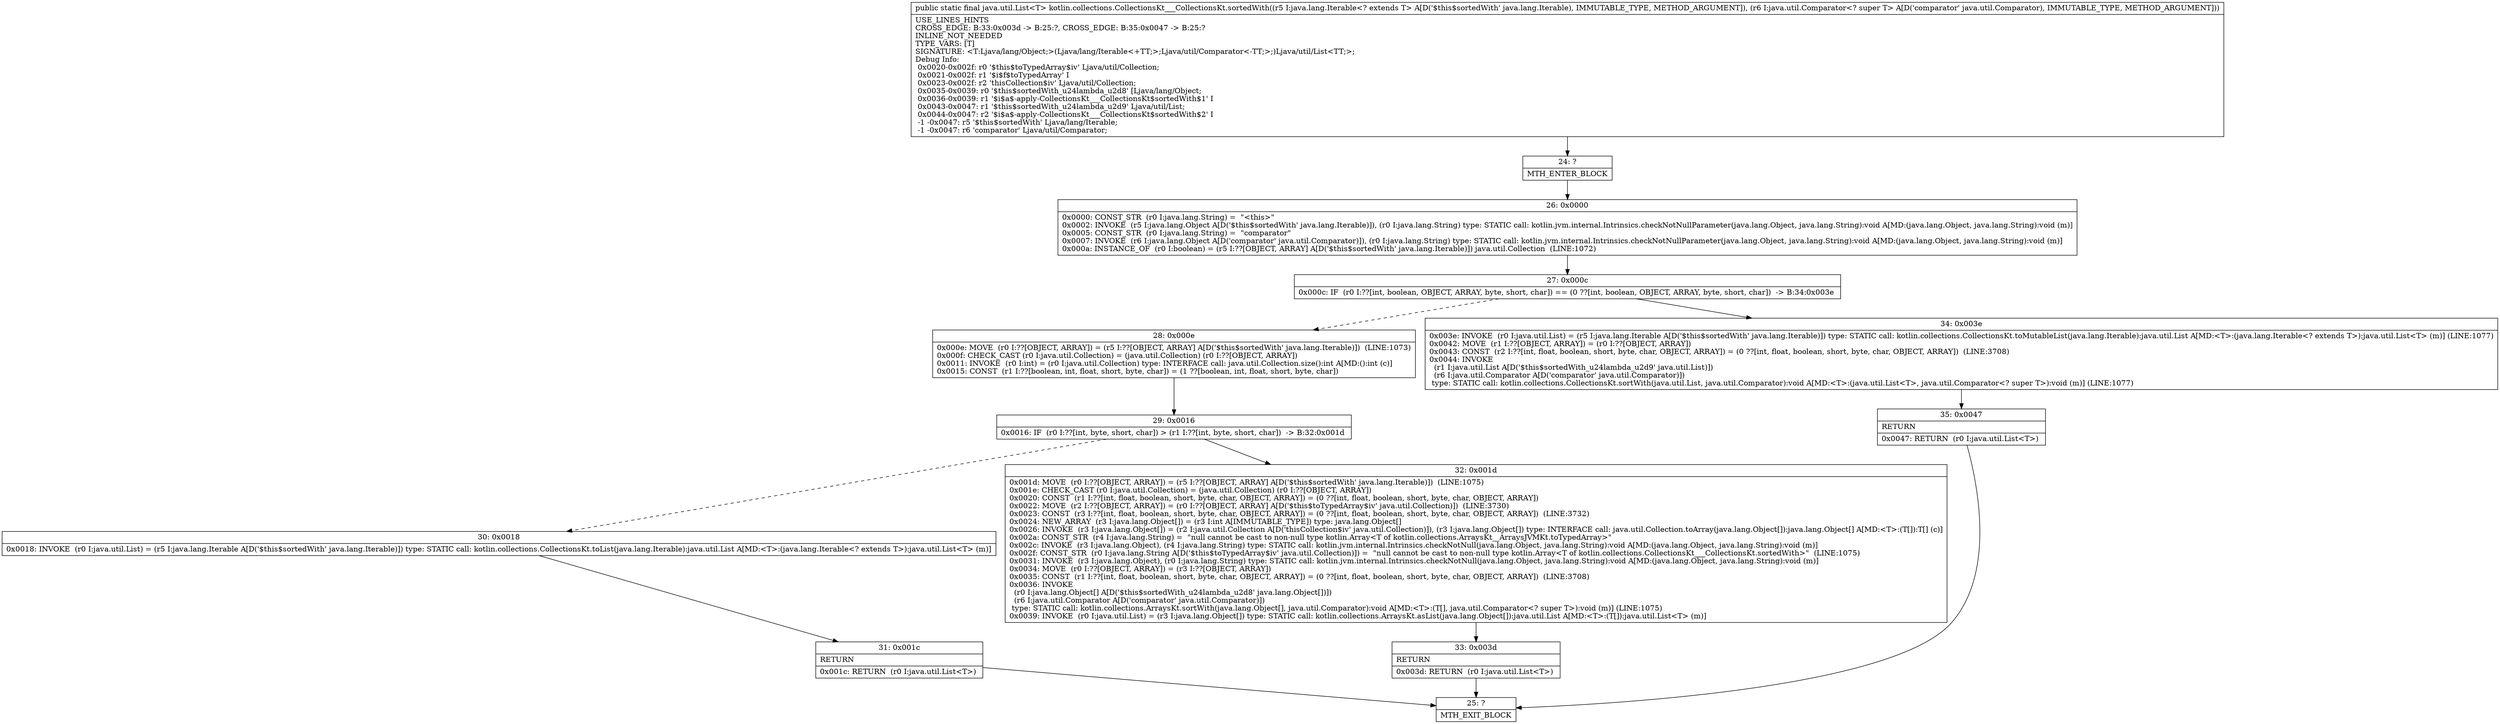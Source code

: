 digraph "CFG forkotlin.collections.CollectionsKt___CollectionsKt.sortedWith(Ljava\/lang\/Iterable;Ljava\/util\/Comparator;)Ljava\/util\/List;" {
Node_24 [shape=record,label="{24\:\ ?|MTH_ENTER_BLOCK\l}"];
Node_26 [shape=record,label="{26\:\ 0x0000|0x0000: CONST_STR  (r0 I:java.lang.String) =  \"\<this\>\" \l0x0002: INVOKE  (r5 I:java.lang.Object A[D('$this$sortedWith' java.lang.Iterable)]), (r0 I:java.lang.String) type: STATIC call: kotlin.jvm.internal.Intrinsics.checkNotNullParameter(java.lang.Object, java.lang.String):void A[MD:(java.lang.Object, java.lang.String):void (m)]\l0x0005: CONST_STR  (r0 I:java.lang.String) =  \"comparator\" \l0x0007: INVOKE  (r6 I:java.lang.Object A[D('comparator' java.util.Comparator)]), (r0 I:java.lang.String) type: STATIC call: kotlin.jvm.internal.Intrinsics.checkNotNullParameter(java.lang.Object, java.lang.String):void A[MD:(java.lang.Object, java.lang.String):void (m)]\l0x000a: INSTANCE_OF  (r0 I:boolean) = (r5 I:??[OBJECT, ARRAY] A[D('$this$sortedWith' java.lang.Iterable)]) java.util.Collection  (LINE:1072)\l}"];
Node_27 [shape=record,label="{27\:\ 0x000c|0x000c: IF  (r0 I:??[int, boolean, OBJECT, ARRAY, byte, short, char]) == (0 ??[int, boolean, OBJECT, ARRAY, byte, short, char])  \-\> B:34:0x003e \l}"];
Node_28 [shape=record,label="{28\:\ 0x000e|0x000e: MOVE  (r0 I:??[OBJECT, ARRAY]) = (r5 I:??[OBJECT, ARRAY] A[D('$this$sortedWith' java.lang.Iterable)])  (LINE:1073)\l0x000f: CHECK_CAST (r0 I:java.util.Collection) = (java.util.Collection) (r0 I:??[OBJECT, ARRAY]) \l0x0011: INVOKE  (r0 I:int) = (r0 I:java.util.Collection) type: INTERFACE call: java.util.Collection.size():int A[MD:():int (c)]\l0x0015: CONST  (r1 I:??[boolean, int, float, short, byte, char]) = (1 ??[boolean, int, float, short, byte, char]) \l}"];
Node_29 [shape=record,label="{29\:\ 0x0016|0x0016: IF  (r0 I:??[int, byte, short, char]) \> (r1 I:??[int, byte, short, char])  \-\> B:32:0x001d \l}"];
Node_30 [shape=record,label="{30\:\ 0x0018|0x0018: INVOKE  (r0 I:java.util.List) = (r5 I:java.lang.Iterable A[D('$this$sortedWith' java.lang.Iterable)]) type: STATIC call: kotlin.collections.CollectionsKt.toList(java.lang.Iterable):java.util.List A[MD:\<T\>:(java.lang.Iterable\<? extends T\>):java.util.List\<T\> (m)]\l}"];
Node_31 [shape=record,label="{31\:\ 0x001c|RETURN\l|0x001c: RETURN  (r0 I:java.util.List\<T\>) \l}"];
Node_25 [shape=record,label="{25\:\ ?|MTH_EXIT_BLOCK\l}"];
Node_32 [shape=record,label="{32\:\ 0x001d|0x001d: MOVE  (r0 I:??[OBJECT, ARRAY]) = (r5 I:??[OBJECT, ARRAY] A[D('$this$sortedWith' java.lang.Iterable)])  (LINE:1075)\l0x001e: CHECK_CAST (r0 I:java.util.Collection) = (java.util.Collection) (r0 I:??[OBJECT, ARRAY]) \l0x0020: CONST  (r1 I:??[int, float, boolean, short, byte, char, OBJECT, ARRAY]) = (0 ??[int, float, boolean, short, byte, char, OBJECT, ARRAY]) \l0x0022: MOVE  (r2 I:??[OBJECT, ARRAY]) = (r0 I:??[OBJECT, ARRAY] A[D('$this$toTypedArray$iv' java.util.Collection)])  (LINE:3730)\l0x0023: CONST  (r3 I:??[int, float, boolean, short, byte, char, OBJECT, ARRAY]) = (0 ??[int, float, boolean, short, byte, char, OBJECT, ARRAY])  (LINE:3732)\l0x0024: NEW_ARRAY  (r3 I:java.lang.Object[]) = (r3 I:int A[IMMUTABLE_TYPE]) type: java.lang.Object[] \l0x0026: INVOKE  (r3 I:java.lang.Object[]) = (r2 I:java.util.Collection A[D('thisCollection$iv' java.util.Collection)]), (r3 I:java.lang.Object[]) type: INTERFACE call: java.util.Collection.toArray(java.lang.Object[]):java.lang.Object[] A[MD:\<T\>:(T[]):T[] (c)]\l0x002a: CONST_STR  (r4 I:java.lang.String) =  \"null cannot be cast to non\-null type kotlin.Array\<T of kotlin.collections.ArraysKt__ArraysJVMKt.toTypedArray\>\" \l0x002c: INVOKE  (r3 I:java.lang.Object), (r4 I:java.lang.String) type: STATIC call: kotlin.jvm.internal.Intrinsics.checkNotNull(java.lang.Object, java.lang.String):void A[MD:(java.lang.Object, java.lang.String):void (m)]\l0x002f: CONST_STR  (r0 I:java.lang.String A[D('$this$toTypedArray$iv' java.util.Collection)]) =  \"null cannot be cast to non\-null type kotlin.Array\<T of kotlin.collections.CollectionsKt___CollectionsKt.sortedWith\>\"  (LINE:1075)\l0x0031: INVOKE  (r3 I:java.lang.Object), (r0 I:java.lang.String) type: STATIC call: kotlin.jvm.internal.Intrinsics.checkNotNull(java.lang.Object, java.lang.String):void A[MD:(java.lang.Object, java.lang.String):void (m)]\l0x0034: MOVE  (r0 I:??[OBJECT, ARRAY]) = (r3 I:??[OBJECT, ARRAY]) \l0x0035: CONST  (r1 I:??[int, float, boolean, short, byte, char, OBJECT, ARRAY]) = (0 ??[int, float, boolean, short, byte, char, OBJECT, ARRAY])  (LINE:3708)\l0x0036: INVOKE  \l  (r0 I:java.lang.Object[] A[D('$this$sortedWith_u24lambda_u2d8' java.lang.Object[])])\l  (r6 I:java.util.Comparator A[D('comparator' java.util.Comparator)])\l type: STATIC call: kotlin.collections.ArraysKt.sortWith(java.lang.Object[], java.util.Comparator):void A[MD:\<T\>:(T[], java.util.Comparator\<? super T\>):void (m)] (LINE:1075)\l0x0039: INVOKE  (r0 I:java.util.List) = (r3 I:java.lang.Object[]) type: STATIC call: kotlin.collections.ArraysKt.asList(java.lang.Object[]):java.util.List A[MD:\<T\>:(T[]):java.util.List\<T\> (m)]\l}"];
Node_33 [shape=record,label="{33\:\ 0x003d|RETURN\l|0x003d: RETURN  (r0 I:java.util.List\<T\>) \l}"];
Node_34 [shape=record,label="{34\:\ 0x003e|0x003e: INVOKE  (r0 I:java.util.List) = (r5 I:java.lang.Iterable A[D('$this$sortedWith' java.lang.Iterable)]) type: STATIC call: kotlin.collections.CollectionsKt.toMutableList(java.lang.Iterable):java.util.List A[MD:\<T\>:(java.lang.Iterable\<? extends T\>):java.util.List\<T\> (m)] (LINE:1077)\l0x0042: MOVE  (r1 I:??[OBJECT, ARRAY]) = (r0 I:??[OBJECT, ARRAY]) \l0x0043: CONST  (r2 I:??[int, float, boolean, short, byte, char, OBJECT, ARRAY]) = (0 ??[int, float, boolean, short, byte, char, OBJECT, ARRAY])  (LINE:3708)\l0x0044: INVOKE  \l  (r1 I:java.util.List A[D('$this$sortedWith_u24lambda_u2d9' java.util.List)])\l  (r6 I:java.util.Comparator A[D('comparator' java.util.Comparator)])\l type: STATIC call: kotlin.collections.CollectionsKt.sortWith(java.util.List, java.util.Comparator):void A[MD:\<T\>:(java.util.List\<T\>, java.util.Comparator\<? super T\>):void (m)] (LINE:1077)\l}"];
Node_35 [shape=record,label="{35\:\ 0x0047|RETURN\l|0x0047: RETURN  (r0 I:java.util.List\<T\>) \l}"];
MethodNode[shape=record,label="{public static final java.util.List\<T\> kotlin.collections.CollectionsKt___CollectionsKt.sortedWith((r5 I:java.lang.Iterable\<? extends T\> A[D('$this$sortedWith' java.lang.Iterable), IMMUTABLE_TYPE, METHOD_ARGUMENT]), (r6 I:java.util.Comparator\<? super T\> A[D('comparator' java.util.Comparator), IMMUTABLE_TYPE, METHOD_ARGUMENT]))  | USE_LINES_HINTS\lCROSS_EDGE: B:33:0x003d \-\> B:25:?, CROSS_EDGE: B:35:0x0047 \-\> B:25:?\lINLINE_NOT_NEEDED\lTYPE_VARS: [T]\lSIGNATURE: \<T:Ljava\/lang\/Object;\>(Ljava\/lang\/Iterable\<+TT;\>;Ljava\/util\/Comparator\<\-TT;\>;)Ljava\/util\/List\<TT;\>;\lDebug Info:\l  0x0020\-0x002f: r0 '$this$toTypedArray$iv' Ljava\/util\/Collection;\l  0x0021\-0x002f: r1 '$i$f$toTypedArray' I\l  0x0023\-0x002f: r2 'thisCollection$iv' Ljava\/util\/Collection;\l  0x0035\-0x0039: r0 '$this$sortedWith_u24lambda_u2d8' [Ljava\/lang\/Object;\l  0x0036\-0x0039: r1 '$i$a$\-apply\-CollectionsKt___CollectionsKt$sortedWith$1' I\l  0x0043\-0x0047: r1 '$this$sortedWith_u24lambda_u2d9' Ljava\/util\/List;\l  0x0044\-0x0047: r2 '$i$a$\-apply\-CollectionsKt___CollectionsKt$sortedWith$2' I\l  \-1 \-0x0047: r5 '$this$sortedWith' Ljava\/lang\/Iterable;\l  \-1 \-0x0047: r6 'comparator' Ljava\/util\/Comparator;\l}"];
MethodNode -> Node_24;Node_24 -> Node_26;
Node_26 -> Node_27;
Node_27 -> Node_28[style=dashed];
Node_27 -> Node_34;
Node_28 -> Node_29;
Node_29 -> Node_30[style=dashed];
Node_29 -> Node_32;
Node_30 -> Node_31;
Node_31 -> Node_25;
Node_32 -> Node_33;
Node_33 -> Node_25;
Node_34 -> Node_35;
Node_35 -> Node_25;
}

